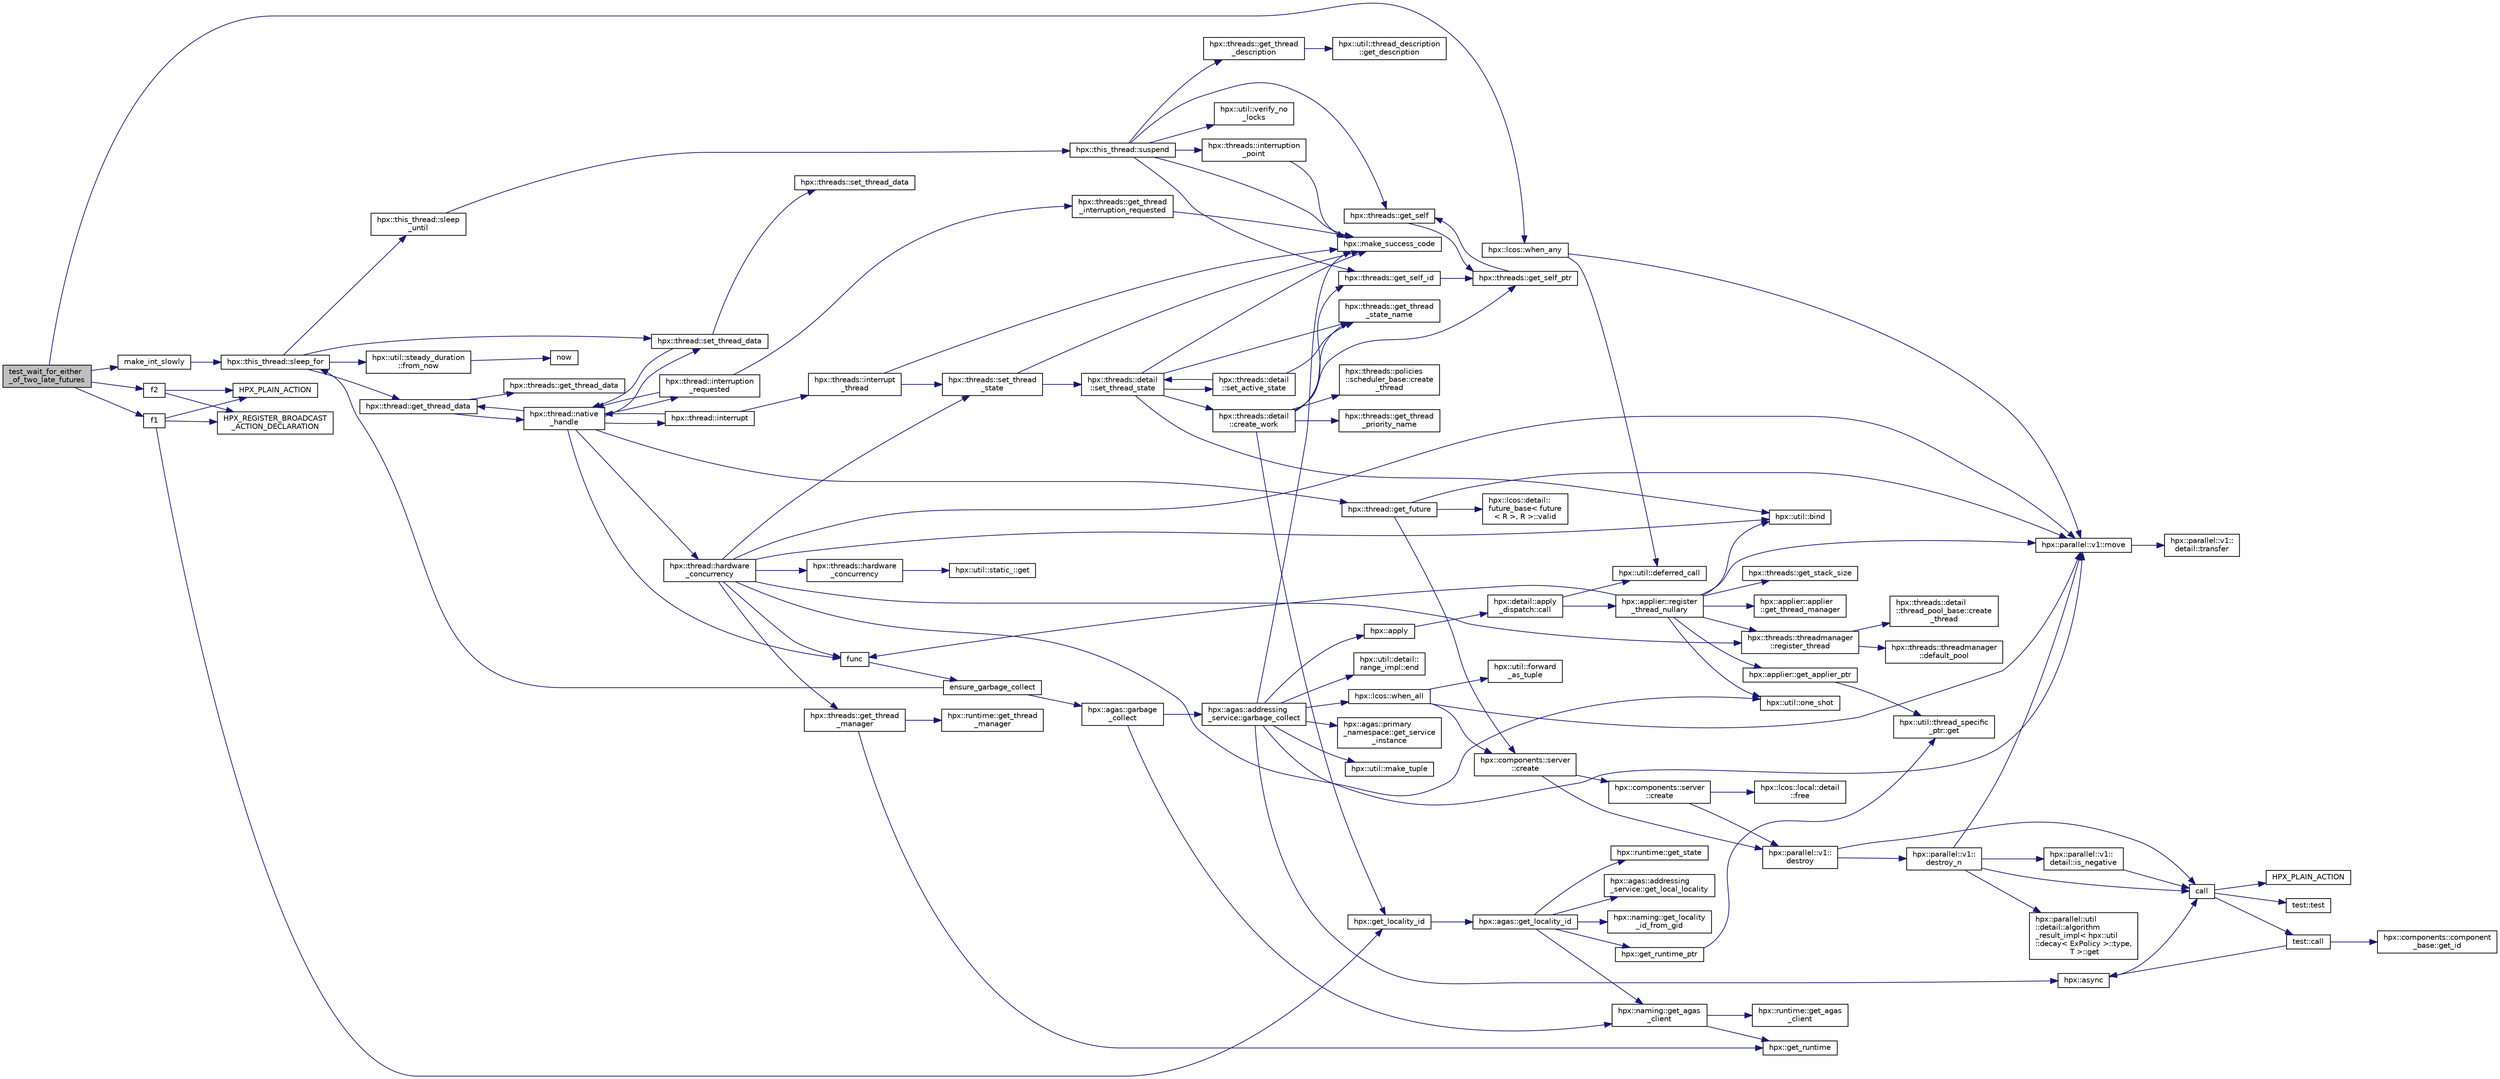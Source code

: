 digraph "test_wait_for_either_of_two_late_futures"
{
  edge [fontname="Helvetica",fontsize="10",labelfontname="Helvetica",labelfontsize="10"];
  node [fontname="Helvetica",fontsize="10",shape=record];
  rankdir="LR";
  Node1974 [label="test_wait_for_either\l_of_two_late_futures",height=0.2,width=0.4,color="black", fillcolor="grey75", style="filled", fontcolor="black"];
  Node1974 -> Node1975 [color="midnightblue",fontsize="10",style="solid",fontname="Helvetica"];
  Node1975 [label="make_int_slowly",height=0.2,width=0.4,color="black", fillcolor="white", style="filled",URL="$d7/d30/when__any_8cpp.html#a705c7614d231fc70ec236f627c8287f1"];
  Node1975 -> Node1976 [color="midnightblue",fontsize="10",style="solid",fontname="Helvetica"];
  Node1976 [label="hpx::this_thread::sleep_for",height=0.2,width=0.4,color="black", fillcolor="white", style="filled",URL="$d9/d52/namespacehpx_1_1this__thread.html#afc042a5a5fa52eef2d1d177a343435cf"];
  Node1976 -> Node1977 [color="midnightblue",fontsize="10",style="solid",fontname="Helvetica"];
  Node1977 [label="hpx::this_thread::sleep\l_until",height=0.2,width=0.4,color="black", fillcolor="white", style="filled",URL="$d9/d52/namespacehpx_1_1this__thread.html#ae12a853980115b23ff0ab8ca06622658"];
  Node1977 -> Node1978 [color="midnightblue",fontsize="10",style="solid",fontname="Helvetica"];
  Node1978 [label="hpx::this_thread::suspend",height=0.2,width=0.4,color="black", fillcolor="white", style="filled",URL="$d9/d52/namespacehpx_1_1this__thread.html#aca220026fb3014c0881d129fe31c0073"];
  Node1978 -> Node1979 [color="midnightblue",fontsize="10",style="solid",fontname="Helvetica"];
  Node1979 [label="hpx::threads::get_self",height=0.2,width=0.4,color="black", fillcolor="white", style="filled",URL="$d7/d28/namespacehpx_1_1threads.html#a07daf4d6d29233f20d66d41ab7b5b8e8"];
  Node1979 -> Node1980 [color="midnightblue",fontsize="10",style="solid",fontname="Helvetica"];
  Node1980 [label="hpx::threads::get_self_ptr",height=0.2,width=0.4,color="black", fillcolor="white", style="filled",URL="$d7/d28/namespacehpx_1_1threads.html#a22877ae347ad884cde3a51397dad6c53"];
  Node1980 -> Node1979 [color="midnightblue",fontsize="10",style="solid",fontname="Helvetica"];
  Node1978 -> Node1981 [color="midnightblue",fontsize="10",style="solid",fontname="Helvetica"];
  Node1981 [label="hpx::threads::get_self_id",height=0.2,width=0.4,color="black", fillcolor="white", style="filled",URL="$d7/d28/namespacehpx_1_1threads.html#afafe0f900b9fac3d4ed3c747625c1cfe"];
  Node1981 -> Node1980 [color="midnightblue",fontsize="10",style="solid",fontname="Helvetica"];
  Node1978 -> Node1982 [color="midnightblue",fontsize="10",style="solid",fontname="Helvetica"];
  Node1982 [label="hpx::threads::interruption\l_point",height=0.2,width=0.4,color="black", fillcolor="white", style="filled",URL="$d7/d28/namespacehpx_1_1threads.html#ada6ec56a12b050707311d8c628089059"];
  Node1982 -> Node1983 [color="midnightblue",fontsize="10",style="solid",fontname="Helvetica"];
  Node1983 [label="hpx::make_success_code",height=0.2,width=0.4,color="black", fillcolor="white", style="filled",URL="$d8/d83/namespacehpx.html#a0e8512a8f49e2a6c8185061181419d8f",tooltip="Returns error_code(hpx::success, \"success\", mode). "];
  Node1978 -> Node1984 [color="midnightblue",fontsize="10",style="solid",fontname="Helvetica"];
  Node1984 [label="hpx::util::verify_no\l_locks",height=0.2,width=0.4,color="black", fillcolor="white", style="filled",URL="$df/dad/namespacehpx_1_1util.html#ae0e1837ee6f09b79b26c2e788d2e9fc9"];
  Node1978 -> Node1985 [color="midnightblue",fontsize="10",style="solid",fontname="Helvetica"];
  Node1985 [label="hpx::threads::get_thread\l_description",height=0.2,width=0.4,color="black", fillcolor="white", style="filled",URL="$d7/d28/namespacehpx_1_1threads.html#a42fc18a7a680f4e8bc633a4b4c956701"];
  Node1985 -> Node1986 [color="midnightblue",fontsize="10",style="solid",fontname="Helvetica"];
  Node1986 [label="hpx::util::thread_description\l::get_description",height=0.2,width=0.4,color="black", fillcolor="white", style="filled",URL="$df/d9e/structhpx_1_1util_1_1thread__description.html#a8c834e14eca6eb228188022577f9f952"];
  Node1978 -> Node1983 [color="midnightblue",fontsize="10",style="solid",fontname="Helvetica"];
  Node1976 -> Node1987 [color="midnightblue",fontsize="10",style="solid",fontname="Helvetica"];
  Node1987 [label="hpx::util::steady_duration\l::from_now",height=0.2,width=0.4,color="black", fillcolor="white", style="filled",URL="$d9/d4f/classhpx_1_1util_1_1steady__duration.html#a0132206d767cd0f7395507b40111a153"];
  Node1987 -> Node1988 [color="midnightblue",fontsize="10",style="solid",fontname="Helvetica"];
  Node1988 [label="now",height=0.2,width=0.4,color="black", fillcolor="white", style="filled",URL="$de/db3/1d__stencil__1__omp_8cpp.html#a89e9667753dccfac455bd37a7a3a7b16"];
  Node1976 -> Node1989 [color="midnightblue",fontsize="10",style="solid",fontname="Helvetica"];
  Node1989 [label="hpx::thread::get_thread_data",height=0.2,width=0.4,color="black", fillcolor="white", style="filled",URL="$de/d9b/classhpx_1_1thread.html#a4535ef82cec3b953d2c941d20e3e3904"];
  Node1989 -> Node1990 [color="midnightblue",fontsize="10",style="solid",fontname="Helvetica"];
  Node1990 [label="hpx::threads::get_thread_data",height=0.2,width=0.4,color="black", fillcolor="white", style="filled",URL="$d7/d28/namespacehpx_1_1threads.html#a8737931ff6303807225f735b2b384ae4"];
  Node1989 -> Node1991 [color="midnightblue",fontsize="10",style="solid",fontname="Helvetica"];
  Node1991 [label="hpx::thread::native\l_handle",height=0.2,width=0.4,color="black", fillcolor="white", style="filled",URL="$de/d9b/classhpx_1_1thread.html#acf48190d264ab64c1c4ec99d0b421b5a"];
  Node1991 -> Node1992 [color="midnightblue",fontsize="10",style="solid",fontname="Helvetica"];
  Node1992 [label="hpx::thread::hardware\l_concurrency",height=0.2,width=0.4,color="black", fillcolor="white", style="filled",URL="$de/d9b/classhpx_1_1thread.html#a8e4fff210e02485ba493bc3a2a956c03"];
  Node1992 -> Node1993 [color="midnightblue",fontsize="10",style="solid",fontname="Helvetica"];
  Node1993 [label="hpx::threads::hardware\l_concurrency",height=0.2,width=0.4,color="black", fillcolor="white", style="filled",URL="$d7/d28/namespacehpx_1_1threads.html#aa8752a235478d2ad7b5ac467b63ab527"];
  Node1993 -> Node1994 [color="midnightblue",fontsize="10",style="solid",fontname="Helvetica"];
  Node1994 [label="hpx::util::static_::get",height=0.2,width=0.4,color="black", fillcolor="white", style="filled",URL="$d3/dbb/structhpx_1_1util_1_1static__.html#a2967c633948a3bf17a3b5405ef5a8318"];
  Node1992 -> Node1995 [color="midnightblue",fontsize="10",style="solid",fontname="Helvetica"];
  Node1995 [label="func",height=0.2,width=0.4,color="black", fillcolor="white", style="filled",URL="$d8/dfd/id__type__ref__counting__1032_8cpp.html#ab811b86ea5107ffb3351fcaa29d2c652"];
  Node1995 -> Node1996 [color="midnightblue",fontsize="10",style="solid",fontname="Helvetica"];
  Node1996 [label="ensure_garbage_collect",height=0.2,width=0.4,color="black", fillcolor="white", style="filled",URL="$d8/dfd/id__type__ref__counting__1032_8cpp.html#a5264b94bf7c262ac0e521fb290d476d5"];
  Node1996 -> Node1976 [color="midnightblue",fontsize="10",style="solid",fontname="Helvetica"];
  Node1996 -> Node1997 [color="midnightblue",fontsize="10",style="solid",fontname="Helvetica"];
  Node1997 [label="hpx::agas::garbage\l_collect",height=0.2,width=0.4,color="black", fillcolor="white", style="filled",URL="$dc/d54/namespacehpx_1_1agas.html#a951337adc4f9bd6df00a50737468e911"];
  Node1997 -> Node1998 [color="midnightblue",fontsize="10",style="solid",fontname="Helvetica"];
  Node1998 [label="hpx::naming::get_agas\l_client",height=0.2,width=0.4,color="black", fillcolor="white", style="filled",URL="$d4/dc9/namespacehpx_1_1naming.html#a0408fffd5d34b620712a801b0ae3b032"];
  Node1998 -> Node1999 [color="midnightblue",fontsize="10",style="solid",fontname="Helvetica"];
  Node1999 [label="hpx::get_runtime",height=0.2,width=0.4,color="black", fillcolor="white", style="filled",URL="$d8/d83/namespacehpx.html#aef902cc6c7dd3b9fbadf34d1e850a070"];
  Node1998 -> Node2000 [color="midnightblue",fontsize="10",style="solid",fontname="Helvetica"];
  Node2000 [label="hpx::runtime::get_agas\l_client",height=0.2,width=0.4,color="black", fillcolor="white", style="filled",URL="$d0/d7b/classhpx_1_1runtime.html#aeb5dddd30d6b9861669af8ad44d1a96a"];
  Node1997 -> Node2001 [color="midnightblue",fontsize="10",style="solid",fontname="Helvetica"];
  Node2001 [label="hpx::agas::addressing\l_service::garbage_collect",height=0.2,width=0.4,color="black", fillcolor="white", style="filled",URL="$db/d58/structhpx_1_1agas_1_1addressing__service.html#a87dcae0eacf6e62d5103ebf516d86f63"];
  Node2001 -> Node1983 [color="midnightblue",fontsize="10",style="solid",fontname="Helvetica"];
  Node2001 -> Node2002 [color="midnightblue",fontsize="10",style="solid",fontname="Helvetica"];
  Node2002 [label="hpx::agas::primary\l_namespace::get_service\l_instance",height=0.2,width=0.4,color="black", fillcolor="white", style="filled",URL="$d1/d43/structhpx_1_1agas_1_1primary__namespace.html#a7630ff0f30ff8c23b13b4672c5350e2e"];
  Node2001 -> Node2003 [color="midnightblue",fontsize="10",style="solid",fontname="Helvetica"];
  Node2003 [label="hpx::util::make_tuple",height=0.2,width=0.4,color="black", fillcolor="white", style="filled",URL="$df/dad/namespacehpx_1_1util.html#a06fa74211a987d208e013f400a9f5328"];
  Node2001 -> Node2004 [color="midnightblue",fontsize="10",style="solid",fontname="Helvetica"];
  Node2004 [label="hpx::util::detail::\lrange_impl::end",height=0.2,width=0.4,color="black", fillcolor="white", style="filled",URL="$d4/d4a/namespacehpx_1_1util_1_1detail_1_1range__impl.html#afb2ea48b0902f52ee4d8b764807b4316"];
  Node2001 -> Node2005 [color="midnightblue",fontsize="10",style="solid",fontname="Helvetica"];
  Node2005 [label="hpx::apply",height=0.2,width=0.4,color="black", fillcolor="white", style="filled",URL="$d8/d83/namespacehpx.html#aa87762f0db0731d385f3fdfdb25d59fc"];
  Node2005 -> Node2006 [color="midnightblue",fontsize="10",style="solid",fontname="Helvetica"];
  Node2006 [label="hpx::detail::apply\l_dispatch::call",height=0.2,width=0.4,color="black", fillcolor="white", style="filled",URL="$db/de8/structhpx_1_1detail_1_1apply__dispatch.html#a0755fab16d281e74bcff0f8045be9459"];
  Node2006 -> Node2007 [color="midnightblue",fontsize="10",style="solid",fontname="Helvetica"];
  Node2007 [label="hpx::applier::register\l_thread_nullary",height=0.2,width=0.4,color="black", fillcolor="white", style="filled",URL="$d8/dcb/namespacehpx_1_1applier.html#a401cd1145927e58d74d1eb52aaccd936"];
  Node2007 -> Node2008 [color="midnightblue",fontsize="10",style="solid",fontname="Helvetica"];
  Node2008 [label="hpx::applier::get_applier_ptr",height=0.2,width=0.4,color="black", fillcolor="white", style="filled",URL="$d8/dcb/namespacehpx_1_1applier.html#a617483cf2b77ad3a0aa428ade7b35299"];
  Node2008 -> Node2009 [color="midnightblue",fontsize="10",style="solid",fontname="Helvetica"];
  Node2009 [label="hpx::util::thread_specific\l_ptr::get",height=0.2,width=0.4,color="black", fillcolor="white", style="filled",URL="$d4/d4c/structhpx_1_1util_1_1thread__specific__ptr.html#a3b27d8520710478aa41d1f74206bdba9"];
  Node2007 -> Node1995 [color="midnightblue",fontsize="10",style="solid",fontname="Helvetica"];
  Node2007 -> Node2010 [color="midnightblue",fontsize="10",style="solid",fontname="Helvetica"];
  Node2010 [label="hpx::util::bind",height=0.2,width=0.4,color="black", fillcolor="white", style="filled",URL="$df/dad/namespacehpx_1_1util.html#ad844caedf82a0173d6909d910c3e48c6"];
  Node2007 -> Node2011 [color="midnightblue",fontsize="10",style="solid",fontname="Helvetica"];
  Node2011 [label="hpx::util::one_shot",height=0.2,width=0.4,color="black", fillcolor="white", style="filled",URL="$df/dad/namespacehpx_1_1util.html#a273e61be42a72415291e0ec0a4f28c7a"];
  Node2007 -> Node2012 [color="midnightblue",fontsize="10",style="solid",fontname="Helvetica"];
  Node2012 [label="hpx::parallel::v1::move",height=0.2,width=0.4,color="black", fillcolor="white", style="filled",URL="$db/db9/namespacehpx_1_1parallel_1_1v1.html#aa7c4ede081ce786c9d1eb1adff495cfc"];
  Node2012 -> Node2013 [color="midnightblue",fontsize="10",style="solid",fontname="Helvetica"];
  Node2013 [label="hpx::parallel::v1::\ldetail::transfer",height=0.2,width=0.4,color="black", fillcolor="white", style="filled",URL="$d2/ddd/namespacehpx_1_1parallel_1_1v1_1_1detail.html#ab1b56a05e1885ca7cc7ffa1804dd2f3c"];
  Node2007 -> Node2014 [color="midnightblue",fontsize="10",style="solid",fontname="Helvetica"];
  Node2014 [label="hpx::threads::get_stack_size",height=0.2,width=0.4,color="black", fillcolor="white", style="filled",URL="$d7/d28/namespacehpx_1_1threads.html#af597241b3c2785150be206737ca04aa6",tooltip="The get_stack_size function is part of the thread related API. It. "];
  Node2007 -> Node2015 [color="midnightblue",fontsize="10",style="solid",fontname="Helvetica"];
  Node2015 [label="hpx::applier::applier\l::get_thread_manager",height=0.2,width=0.4,color="black", fillcolor="white", style="filled",URL="$da/dcb/classhpx_1_1applier_1_1applier.html#acc36d583973701e573be39da97bba866",tooltip="Access the thread-manager instance associated with this applier. "];
  Node2007 -> Node2016 [color="midnightblue",fontsize="10",style="solid",fontname="Helvetica"];
  Node2016 [label="hpx::threads::threadmanager\l::register_thread",height=0.2,width=0.4,color="black", fillcolor="white", style="filled",URL="$d5/daa/classhpx_1_1threads_1_1threadmanager.html#a7f79c7578e08a60ca45eb276ce8133d8"];
  Node2016 -> Node2017 [color="midnightblue",fontsize="10",style="solid",fontname="Helvetica"];
  Node2017 [label="hpx::threads::threadmanager\l::default_pool",height=0.2,width=0.4,color="black", fillcolor="white", style="filled",URL="$d5/daa/classhpx_1_1threads_1_1threadmanager.html#a851f067d03b5dd1c5e6a9a6a841e05df"];
  Node2016 -> Node2018 [color="midnightblue",fontsize="10",style="solid",fontname="Helvetica"];
  Node2018 [label="hpx::threads::detail\l::thread_pool_base::create\l_thread",height=0.2,width=0.4,color="black", fillcolor="white", style="filled",URL="$de/dae/classhpx_1_1threads_1_1detail_1_1thread__pool__base.html#ad35d3779eef6f4528e62a26d71b34b34"];
  Node2006 -> Node2019 [color="midnightblue",fontsize="10",style="solid",fontname="Helvetica"];
  Node2019 [label="hpx::util::deferred_call",height=0.2,width=0.4,color="black", fillcolor="white", style="filled",URL="$df/dad/namespacehpx_1_1util.html#acdded623c658a7a3436f7e76bc9d881c"];
  Node2001 -> Node2012 [color="midnightblue",fontsize="10",style="solid",fontname="Helvetica"];
  Node2001 -> Node2020 [color="midnightblue",fontsize="10",style="solid",fontname="Helvetica"];
  Node2020 [label="hpx::async",height=0.2,width=0.4,color="black", fillcolor="white", style="filled",URL="$d8/d83/namespacehpx.html#acb7d8e37b73b823956ce144f9a57eaa4"];
  Node2020 -> Node2021 [color="midnightblue",fontsize="10",style="solid",fontname="Helvetica"];
  Node2021 [label="call",height=0.2,width=0.4,color="black", fillcolor="white", style="filled",URL="$d2/d67/promise__1620_8cpp.html#a58357f0b82bc761e1d0b9091ed563a70"];
  Node2021 -> Node2022 [color="midnightblue",fontsize="10",style="solid",fontname="Helvetica"];
  Node2022 [label="test::test",height=0.2,width=0.4,color="black", fillcolor="white", style="filled",URL="$d8/d89/structtest.html#ab42d5ece712d716b04cb3f686f297a26"];
  Node2021 -> Node2023 [color="midnightblue",fontsize="10",style="solid",fontname="Helvetica"];
  Node2023 [label="HPX_PLAIN_ACTION",height=0.2,width=0.4,color="black", fillcolor="white", style="filled",URL="$d2/d67/promise__1620_8cpp.html#ab96aab827a4b1fcaf66cfe0ba83fef23"];
  Node2021 -> Node2024 [color="midnightblue",fontsize="10",style="solid",fontname="Helvetica"];
  Node2024 [label="test::call",height=0.2,width=0.4,color="black", fillcolor="white", style="filled",URL="$d8/d89/structtest.html#aeb29e7ed6518b9426ccf1344c52620ae"];
  Node2024 -> Node2020 [color="midnightblue",fontsize="10",style="solid",fontname="Helvetica"];
  Node2024 -> Node2025 [color="midnightblue",fontsize="10",style="solid",fontname="Helvetica"];
  Node2025 [label="hpx::components::component\l_base::get_id",height=0.2,width=0.4,color="black", fillcolor="white", style="filled",URL="$d2/de6/classhpx_1_1components_1_1component__base.html#a4c8fd93514039bdf01c48d66d82b19cd"];
  Node2001 -> Node2026 [color="midnightblue",fontsize="10",style="solid",fontname="Helvetica"];
  Node2026 [label="hpx::lcos::when_all",height=0.2,width=0.4,color="black", fillcolor="white", style="filled",URL="$d2/dc9/namespacehpx_1_1lcos.html#a1a6fb024d8690923fb185d5aee204d54"];
  Node2026 -> Node2027 [color="midnightblue",fontsize="10",style="solid",fontname="Helvetica"];
  Node2027 [label="hpx::util::forward\l_as_tuple",height=0.2,width=0.4,color="black", fillcolor="white", style="filled",URL="$df/dad/namespacehpx_1_1util.html#ab7c31e3f24c3302a4f67b6735a6fa597"];
  Node2026 -> Node2012 [color="midnightblue",fontsize="10",style="solid",fontname="Helvetica"];
  Node2026 -> Node2028 [color="midnightblue",fontsize="10",style="solid",fontname="Helvetica"];
  Node2028 [label="hpx::components::server\l::create",height=0.2,width=0.4,color="black", fillcolor="white", style="filled",URL="$d2/da2/namespacehpx_1_1components_1_1server.html#ac776c89f3d68ceb910e8cee9fa937ab4",tooltip="Create arrays of components using their default constructor. "];
  Node2028 -> Node2029 [color="midnightblue",fontsize="10",style="solid",fontname="Helvetica"];
  Node2029 [label="hpx::components::server\l::create",height=0.2,width=0.4,color="black", fillcolor="white", style="filled",URL="$d2/da2/namespacehpx_1_1components_1_1server.html#a77d26de181c97b444565e230577981bd"];
  Node2029 -> Node2030 [color="midnightblue",fontsize="10",style="solid",fontname="Helvetica"];
  Node2030 [label="hpx::lcos::local::detail\l::free",height=0.2,width=0.4,color="black", fillcolor="white", style="filled",URL="$d4/dcb/namespacehpx_1_1lcos_1_1local_1_1detail.html#a55a940f019734e9bb045dc123cd80e48"];
  Node2029 -> Node2031 [color="midnightblue",fontsize="10",style="solid",fontname="Helvetica"];
  Node2031 [label="hpx::parallel::v1::\ldestroy",height=0.2,width=0.4,color="black", fillcolor="white", style="filled",URL="$db/db9/namespacehpx_1_1parallel_1_1v1.html#acf303558375048e8a7cc9a2c2e09477f"];
  Node2031 -> Node2021 [color="midnightblue",fontsize="10",style="solid",fontname="Helvetica"];
  Node2031 -> Node2032 [color="midnightblue",fontsize="10",style="solid",fontname="Helvetica"];
  Node2032 [label="hpx::parallel::v1::\ldestroy_n",height=0.2,width=0.4,color="black", fillcolor="white", style="filled",URL="$db/db9/namespacehpx_1_1parallel_1_1v1.html#a71d0691132a300690163f5636bcd5bd3"];
  Node2032 -> Node2033 [color="midnightblue",fontsize="10",style="solid",fontname="Helvetica"];
  Node2033 [label="hpx::parallel::v1::\ldetail::is_negative",height=0.2,width=0.4,color="black", fillcolor="white", style="filled",URL="$d2/ddd/namespacehpx_1_1parallel_1_1v1_1_1detail.html#adf2e40fc4b20ad0fd442ee3118a4d527"];
  Node2033 -> Node2021 [color="midnightblue",fontsize="10",style="solid",fontname="Helvetica"];
  Node2032 -> Node2034 [color="midnightblue",fontsize="10",style="solid",fontname="Helvetica"];
  Node2034 [label="hpx::parallel::util\l::detail::algorithm\l_result_impl\< hpx::util\l::decay\< ExPolicy \>::type,\l T \>::get",height=0.2,width=0.4,color="black", fillcolor="white", style="filled",URL="$d2/d42/structhpx_1_1parallel_1_1util_1_1detail_1_1algorithm__result__impl.html#ab5b051e8ec74eff5e0e62fd63f5d377e"];
  Node2032 -> Node2012 [color="midnightblue",fontsize="10",style="solid",fontname="Helvetica"];
  Node2032 -> Node2021 [color="midnightblue",fontsize="10",style="solid",fontname="Helvetica"];
  Node2028 -> Node2031 [color="midnightblue",fontsize="10",style="solid",fontname="Helvetica"];
  Node1992 -> Node2010 [color="midnightblue",fontsize="10",style="solid",fontname="Helvetica"];
  Node1992 -> Node2011 [color="midnightblue",fontsize="10",style="solid",fontname="Helvetica"];
  Node1992 -> Node2012 [color="midnightblue",fontsize="10",style="solid",fontname="Helvetica"];
  Node1992 -> Node2035 [color="midnightblue",fontsize="10",style="solid",fontname="Helvetica"];
  Node2035 [label="hpx::threads::get_thread\l_manager",height=0.2,width=0.4,color="black", fillcolor="white", style="filled",URL="$d7/d28/namespacehpx_1_1threads.html#a076973c3a53beadde7d967e22c4f6cce"];
  Node2035 -> Node1999 [color="midnightblue",fontsize="10",style="solid",fontname="Helvetica"];
  Node2035 -> Node2036 [color="midnightblue",fontsize="10",style="solid",fontname="Helvetica"];
  Node2036 [label="hpx::runtime::get_thread\l_manager",height=0.2,width=0.4,color="black", fillcolor="white", style="filled",URL="$d0/d7b/classhpx_1_1runtime.html#a865b12d57fcd44a8d3dda3e35414f563"];
  Node1992 -> Node2016 [color="midnightblue",fontsize="10",style="solid",fontname="Helvetica"];
  Node1992 -> Node2037 [color="midnightblue",fontsize="10",style="solid",fontname="Helvetica"];
  Node2037 [label="hpx::threads::set_thread\l_state",height=0.2,width=0.4,color="black", fillcolor="white", style="filled",URL="$d7/d28/namespacehpx_1_1threads.html#ac0690ad16ad778bcc79dcd727cc33025",tooltip="Set the thread state of the thread referenced by the thread_id id. "];
  Node2037 -> Node1983 [color="midnightblue",fontsize="10",style="solid",fontname="Helvetica"];
  Node2037 -> Node2038 [color="midnightblue",fontsize="10",style="solid",fontname="Helvetica"];
  Node2038 [label="hpx::threads::detail\l::set_thread_state",height=0.2,width=0.4,color="black", fillcolor="white", style="filled",URL="$d2/dd1/namespacehpx_1_1threads_1_1detail.html#af85ddc854c4a149bf1738eb1b111b9ab"];
  Node2038 -> Node2039 [color="midnightblue",fontsize="10",style="solid",fontname="Helvetica"];
  Node2039 [label="hpx::threads::get_thread\l_state_name",height=0.2,width=0.4,color="black", fillcolor="white", style="filled",URL="$d7/d28/namespacehpx_1_1threads.html#a26f91ea8d2195f165c033241c5cd11db"];
  Node2038 -> Node1983 [color="midnightblue",fontsize="10",style="solid",fontname="Helvetica"];
  Node2038 -> Node2010 [color="midnightblue",fontsize="10",style="solid",fontname="Helvetica"];
  Node2038 -> Node2040 [color="midnightblue",fontsize="10",style="solid",fontname="Helvetica"];
  Node2040 [label="hpx::threads::detail\l::set_active_state",height=0.2,width=0.4,color="black", fillcolor="white", style="filled",URL="$d2/dd1/namespacehpx_1_1threads_1_1detail.html#a45884a5bf04ad66a4f259231a3947e76"];
  Node2040 -> Node2039 [color="midnightblue",fontsize="10",style="solid",fontname="Helvetica"];
  Node2040 -> Node2038 [color="midnightblue",fontsize="10",style="solid",fontname="Helvetica"];
  Node2038 -> Node2041 [color="midnightblue",fontsize="10",style="solid",fontname="Helvetica"];
  Node2041 [label="hpx::threads::detail\l::create_work",height=0.2,width=0.4,color="black", fillcolor="white", style="filled",URL="$d2/dd1/namespacehpx_1_1threads_1_1detail.html#ae22384a3c1b1a1940032fad068fb54b1"];
  Node2041 -> Node2039 [color="midnightblue",fontsize="10",style="solid",fontname="Helvetica"];
  Node2041 -> Node2042 [color="midnightblue",fontsize="10",style="solid",fontname="Helvetica"];
  Node2042 [label="hpx::threads::get_thread\l_priority_name",height=0.2,width=0.4,color="black", fillcolor="white", style="filled",URL="$d7/d28/namespacehpx_1_1threads.html#a9c6b2fec0c1cf5b06ff83ce756ca6d42"];
  Node2041 -> Node1980 [color="midnightblue",fontsize="10",style="solid",fontname="Helvetica"];
  Node2041 -> Node1981 [color="midnightblue",fontsize="10",style="solid",fontname="Helvetica"];
  Node2041 -> Node2043 [color="midnightblue",fontsize="10",style="solid",fontname="Helvetica"];
  Node2043 [label="hpx::get_locality_id",height=0.2,width=0.4,color="black", fillcolor="white", style="filled",URL="$d8/d83/namespacehpx.html#a158d7c54a657bb364c1704033010697b",tooltip="Return the number of the locality this function is being called from. "];
  Node2043 -> Node2044 [color="midnightblue",fontsize="10",style="solid",fontname="Helvetica"];
  Node2044 [label="hpx::agas::get_locality_id",height=0.2,width=0.4,color="black", fillcolor="white", style="filled",URL="$dc/d54/namespacehpx_1_1agas.html#a491cc2ddecdf0f1a9129900caa6a4d3e"];
  Node2044 -> Node2045 [color="midnightblue",fontsize="10",style="solid",fontname="Helvetica"];
  Node2045 [label="hpx::get_runtime_ptr",height=0.2,width=0.4,color="black", fillcolor="white", style="filled",URL="$d8/d83/namespacehpx.html#af29daf2bb3e01b4d6495a1742b6cce64"];
  Node2045 -> Node2009 [color="midnightblue",fontsize="10",style="solid",fontname="Helvetica"];
  Node2044 -> Node2046 [color="midnightblue",fontsize="10",style="solid",fontname="Helvetica"];
  Node2046 [label="hpx::runtime::get_state",height=0.2,width=0.4,color="black", fillcolor="white", style="filled",URL="$d0/d7b/classhpx_1_1runtime.html#ab405f80e060dac95d624520f38b0524c"];
  Node2044 -> Node1998 [color="midnightblue",fontsize="10",style="solid",fontname="Helvetica"];
  Node2044 -> Node2047 [color="midnightblue",fontsize="10",style="solid",fontname="Helvetica"];
  Node2047 [label="hpx::agas::addressing\l_service::get_local_locality",height=0.2,width=0.4,color="black", fillcolor="white", style="filled",URL="$db/d58/structhpx_1_1agas_1_1addressing__service.html#ab52c19a37c2a7a006c6c15f90ad0539c"];
  Node2044 -> Node2048 [color="midnightblue",fontsize="10",style="solid",fontname="Helvetica"];
  Node2048 [label="hpx::naming::get_locality\l_id_from_gid",height=0.2,width=0.4,color="black", fillcolor="white", style="filled",URL="$d4/dc9/namespacehpx_1_1naming.html#a7fd43037784560bd04fda9b49e33529f"];
  Node2041 -> Node2049 [color="midnightblue",fontsize="10",style="solid",fontname="Helvetica"];
  Node2049 [label="hpx::threads::policies\l::scheduler_base::create\l_thread",height=0.2,width=0.4,color="black", fillcolor="white", style="filled",URL="$dd/d7e/structhpx_1_1threads_1_1policies_1_1scheduler__base.html#ad3b05cd7f363cc8e8410ce368c3794e0"];
  Node1991 -> Node2050 [color="midnightblue",fontsize="10",style="solid",fontname="Helvetica"];
  Node2050 [label="hpx::thread::interrupt",height=0.2,width=0.4,color="black", fillcolor="white", style="filled",URL="$de/d9b/classhpx_1_1thread.html#ac34d0d033aa743c476a79dbc2e1a8a39"];
  Node2050 -> Node2051 [color="midnightblue",fontsize="10",style="solid",fontname="Helvetica"];
  Node2051 [label="hpx::threads::interrupt\l_thread",height=0.2,width=0.4,color="black", fillcolor="white", style="filled",URL="$d7/d28/namespacehpx_1_1threads.html#a6bdda1a2aab61b9b13d274b5155d7e73"];
  Node2051 -> Node1983 [color="midnightblue",fontsize="10",style="solid",fontname="Helvetica"];
  Node2051 -> Node2037 [color="midnightblue",fontsize="10",style="solid",fontname="Helvetica"];
  Node2050 -> Node1991 [color="midnightblue",fontsize="10",style="solid",fontname="Helvetica"];
  Node1991 -> Node2052 [color="midnightblue",fontsize="10",style="solid",fontname="Helvetica"];
  Node2052 [label="hpx::thread::interruption\l_requested",height=0.2,width=0.4,color="black", fillcolor="white", style="filled",URL="$de/d9b/classhpx_1_1thread.html#a33276bb4c20bbb0b1978944e18ef71b8"];
  Node2052 -> Node2053 [color="midnightblue",fontsize="10",style="solid",fontname="Helvetica"];
  Node2053 [label="hpx::threads::get_thread\l_interruption_requested",height=0.2,width=0.4,color="black", fillcolor="white", style="filled",URL="$d7/d28/namespacehpx_1_1threads.html#ae64a7fdb8b5c8bac7be0c8282672a03b"];
  Node2053 -> Node1983 [color="midnightblue",fontsize="10",style="solid",fontname="Helvetica"];
  Node2052 -> Node1991 [color="midnightblue",fontsize="10",style="solid",fontname="Helvetica"];
  Node1991 -> Node2054 [color="midnightblue",fontsize="10",style="solid",fontname="Helvetica"];
  Node2054 [label="hpx::thread::get_future",height=0.2,width=0.4,color="black", fillcolor="white", style="filled",URL="$de/d9b/classhpx_1_1thread.html#a87fdb0d8da826366fc190ed224900a64"];
  Node2054 -> Node2055 [color="midnightblue",fontsize="10",style="solid",fontname="Helvetica"];
  Node2055 [label="hpx::lcos::detail::\lfuture_base\< future\l\< R \>, R \>::valid",height=0.2,width=0.4,color="black", fillcolor="white", style="filled",URL="$d5/dd7/classhpx_1_1lcos_1_1detail_1_1future__base.html#aaf7beb7374815614363033bd96573e75"];
  Node2054 -> Node2028 [color="midnightblue",fontsize="10",style="solid",fontname="Helvetica"];
  Node2054 -> Node2012 [color="midnightblue",fontsize="10",style="solid",fontname="Helvetica"];
  Node1991 -> Node1989 [color="midnightblue",fontsize="10",style="solid",fontname="Helvetica"];
  Node1991 -> Node2056 [color="midnightblue",fontsize="10",style="solid",fontname="Helvetica"];
  Node2056 [label="hpx::thread::set_thread_data",height=0.2,width=0.4,color="black", fillcolor="white", style="filled",URL="$de/d9b/classhpx_1_1thread.html#a7317a3cf5251f3b33c990449570d4cea"];
  Node2056 -> Node2057 [color="midnightblue",fontsize="10",style="solid",fontname="Helvetica"];
  Node2057 [label="hpx::threads::set_thread_data",height=0.2,width=0.4,color="black", fillcolor="white", style="filled",URL="$d7/d28/namespacehpx_1_1threads.html#a00a625acc149fce3ae38e4340454acf7"];
  Node2056 -> Node1991 [color="midnightblue",fontsize="10",style="solid",fontname="Helvetica"];
  Node1991 -> Node1995 [color="midnightblue",fontsize="10",style="solid",fontname="Helvetica"];
  Node1976 -> Node2056 [color="midnightblue",fontsize="10",style="solid",fontname="Helvetica"];
  Node1974 -> Node2058 [color="midnightblue",fontsize="10",style="solid",fontname="Helvetica"];
  Node2058 [label="f1",height=0.2,width=0.4,color="black", fillcolor="white", style="filled",URL="$d8/d8b/broadcast_8cpp.html#a1751fbd41f2529b84514a9dbd767959a"];
  Node2058 -> Node2043 [color="midnightblue",fontsize="10",style="solid",fontname="Helvetica"];
  Node2058 -> Node2059 [color="midnightblue",fontsize="10",style="solid",fontname="Helvetica"];
  Node2059 [label="HPX_PLAIN_ACTION",height=0.2,width=0.4,color="black", fillcolor="white", style="filled",URL="$d8/d8b/broadcast_8cpp.html#a19685a0394ce6a99351f7a679f6eeefc"];
  Node2058 -> Node2060 [color="midnightblue",fontsize="10",style="solid",fontname="Helvetica"];
  Node2060 [label="HPX_REGISTER_BROADCAST\l_ACTION_DECLARATION",height=0.2,width=0.4,color="black", fillcolor="white", style="filled",URL="$d7/d38/addressing__service_8cpp.html#a573d764d9cb34eec46a4bdffcf07875f"];
  Node1974 -> Node2061 [color="midnightblue",fontsize="10",style="solid",fontname="Helvetica"];
  Node2061 [label="f2",height=0.2,width=0.4,color="black", fillcolor="white", style="filled",URL="$d8/d8b/broadcast_8cpp.html#a90b718127ae383af9c1b52fb8d5e1166"];
  Node2061 -> Node2059 [color="midnightblue",fontsize="10",style="solid",fontname="Helvetica"];
  Node2061 -> Node2060 [color="midnightblue",fontsize="10",style="solid",fontname="Helvetica"];
  Node1974 -> Node2062 [color="midnightblue",fontsize="10",style="solid",fontname="Helvetica"];
  Node2062 [label="hpx::lcos::when_any",height=0.2,width=0.4,color="black", fillcolor="white", style="filled",URL="$d2/dc9/namespacehpx_1_1lcos.html#a7153aebe3b8b8da116190c6bcff567b1"];
  Node2062 -> Node2012 [color="midnightblue",fontsize="10",style="solid",fontname="Helvetica"];
  Node2062 -> Node2019 [color="midnightblue",fontsize="10",style="solid",fontname="Helvetica"];
}
